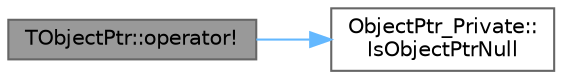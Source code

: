 digraph "TObjectPtr::operator!"
{
 // INTERACTIVE_SVG=YES
 // LATEX_PDF_SIZE
  bgcolor="transparent";
  edge [fontname=Helvetica,fontsize=10,labelfontname=Helvetica,labelfontsize=10];
  node [fontname=Helvetica,fontsize=10,shape=box,height=0.2,width=0.4];
  rankdir="LR";
  Node1 [id="Node000001",label="TObjectPtr::operator!",height=0.2,width=0.4,color="gray40", fillcolor="grey60", style="filled", fontcolor="black",tooltip=" "];
  Node1 -> Node2 [id="edge1_Node000001_Node000002",color="steelblue1",style="solid",tooltip=" "];
  Node2 [id="Node000002",label="ObjectPtr_Private::\lIsObjectPtrNull",height=0.2,width=0.4,color="grey40", fillcolor="white", style="filled",URL="$d6/de0/namespaceObjectPtr__Private.html#a969b1d52ca17afec59b3a414ec99e281",tooltip="Check for NULL without resolving the handle."];
}
